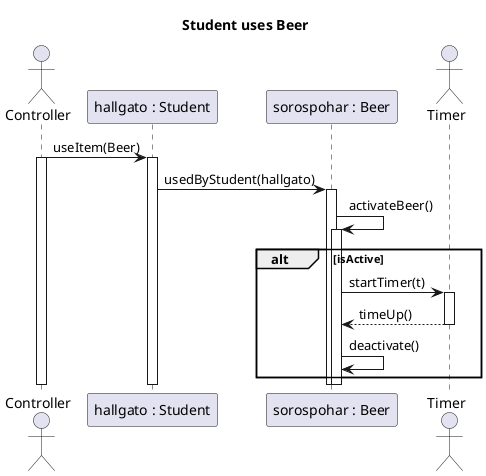 @startuml Student uses Beer
title Student uses Beer

actor Controller as C
participant "hallgato : Student" as s
participant "sorospohar : Beer" as b
actor Timer as t

C -> s : useItem(Beer)
Activate C
Activate s
s -> b : usedByStudent(hallgato)
Activate b
b -> b : activateBeer()
Activate b
alt isActive
b -> t : startTimer(t)
Activate t
t --> b : timeUp()
Deactivate t
b -> b : deactivate()
end
Deactivate b
Deactivate b
Deactivate s
Deactivate C

@enduml